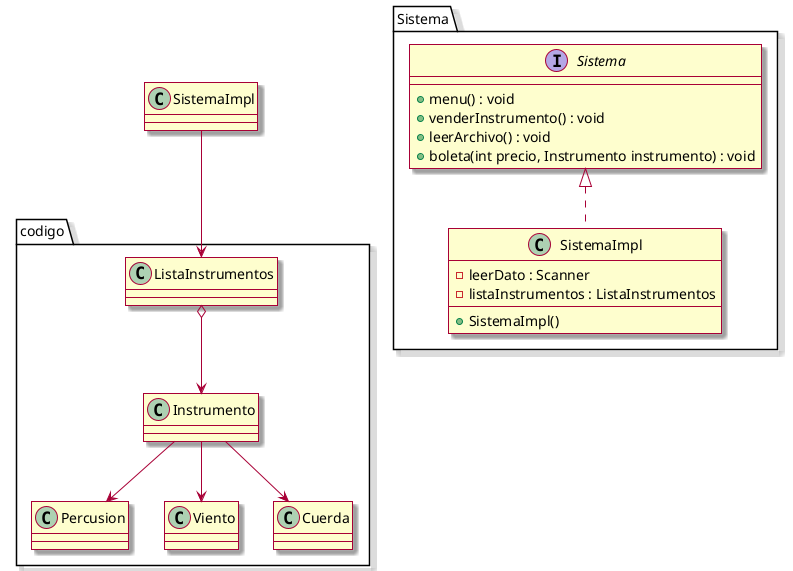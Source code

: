@startuml
skin rose

package codigo {

class ListaInstrumentos{

}

class Instrumento{

}

class Percusion{

}

class Viento{

}

class Cuerda{

}

ListaInstrumentos o--> Instrumento
Instrumento --> Percusion
Instrumento --> Viento
Instrumento --> Cuerda

}

SistemaImpl --> ListaInstrumentos

package Sistema{

Interface Sistema{
    +menu() : void
    +venderInstrumento() : void
    +leerArchivo() : void
    +boleta(int precio, Instrumento instrumento) : void


}

class SistemaImpl implements Sistema{

    +SistemaImpl()
     -leerDato : Scanner
     -listaInstrumentos : ListaInstrumentos

}



@enduml